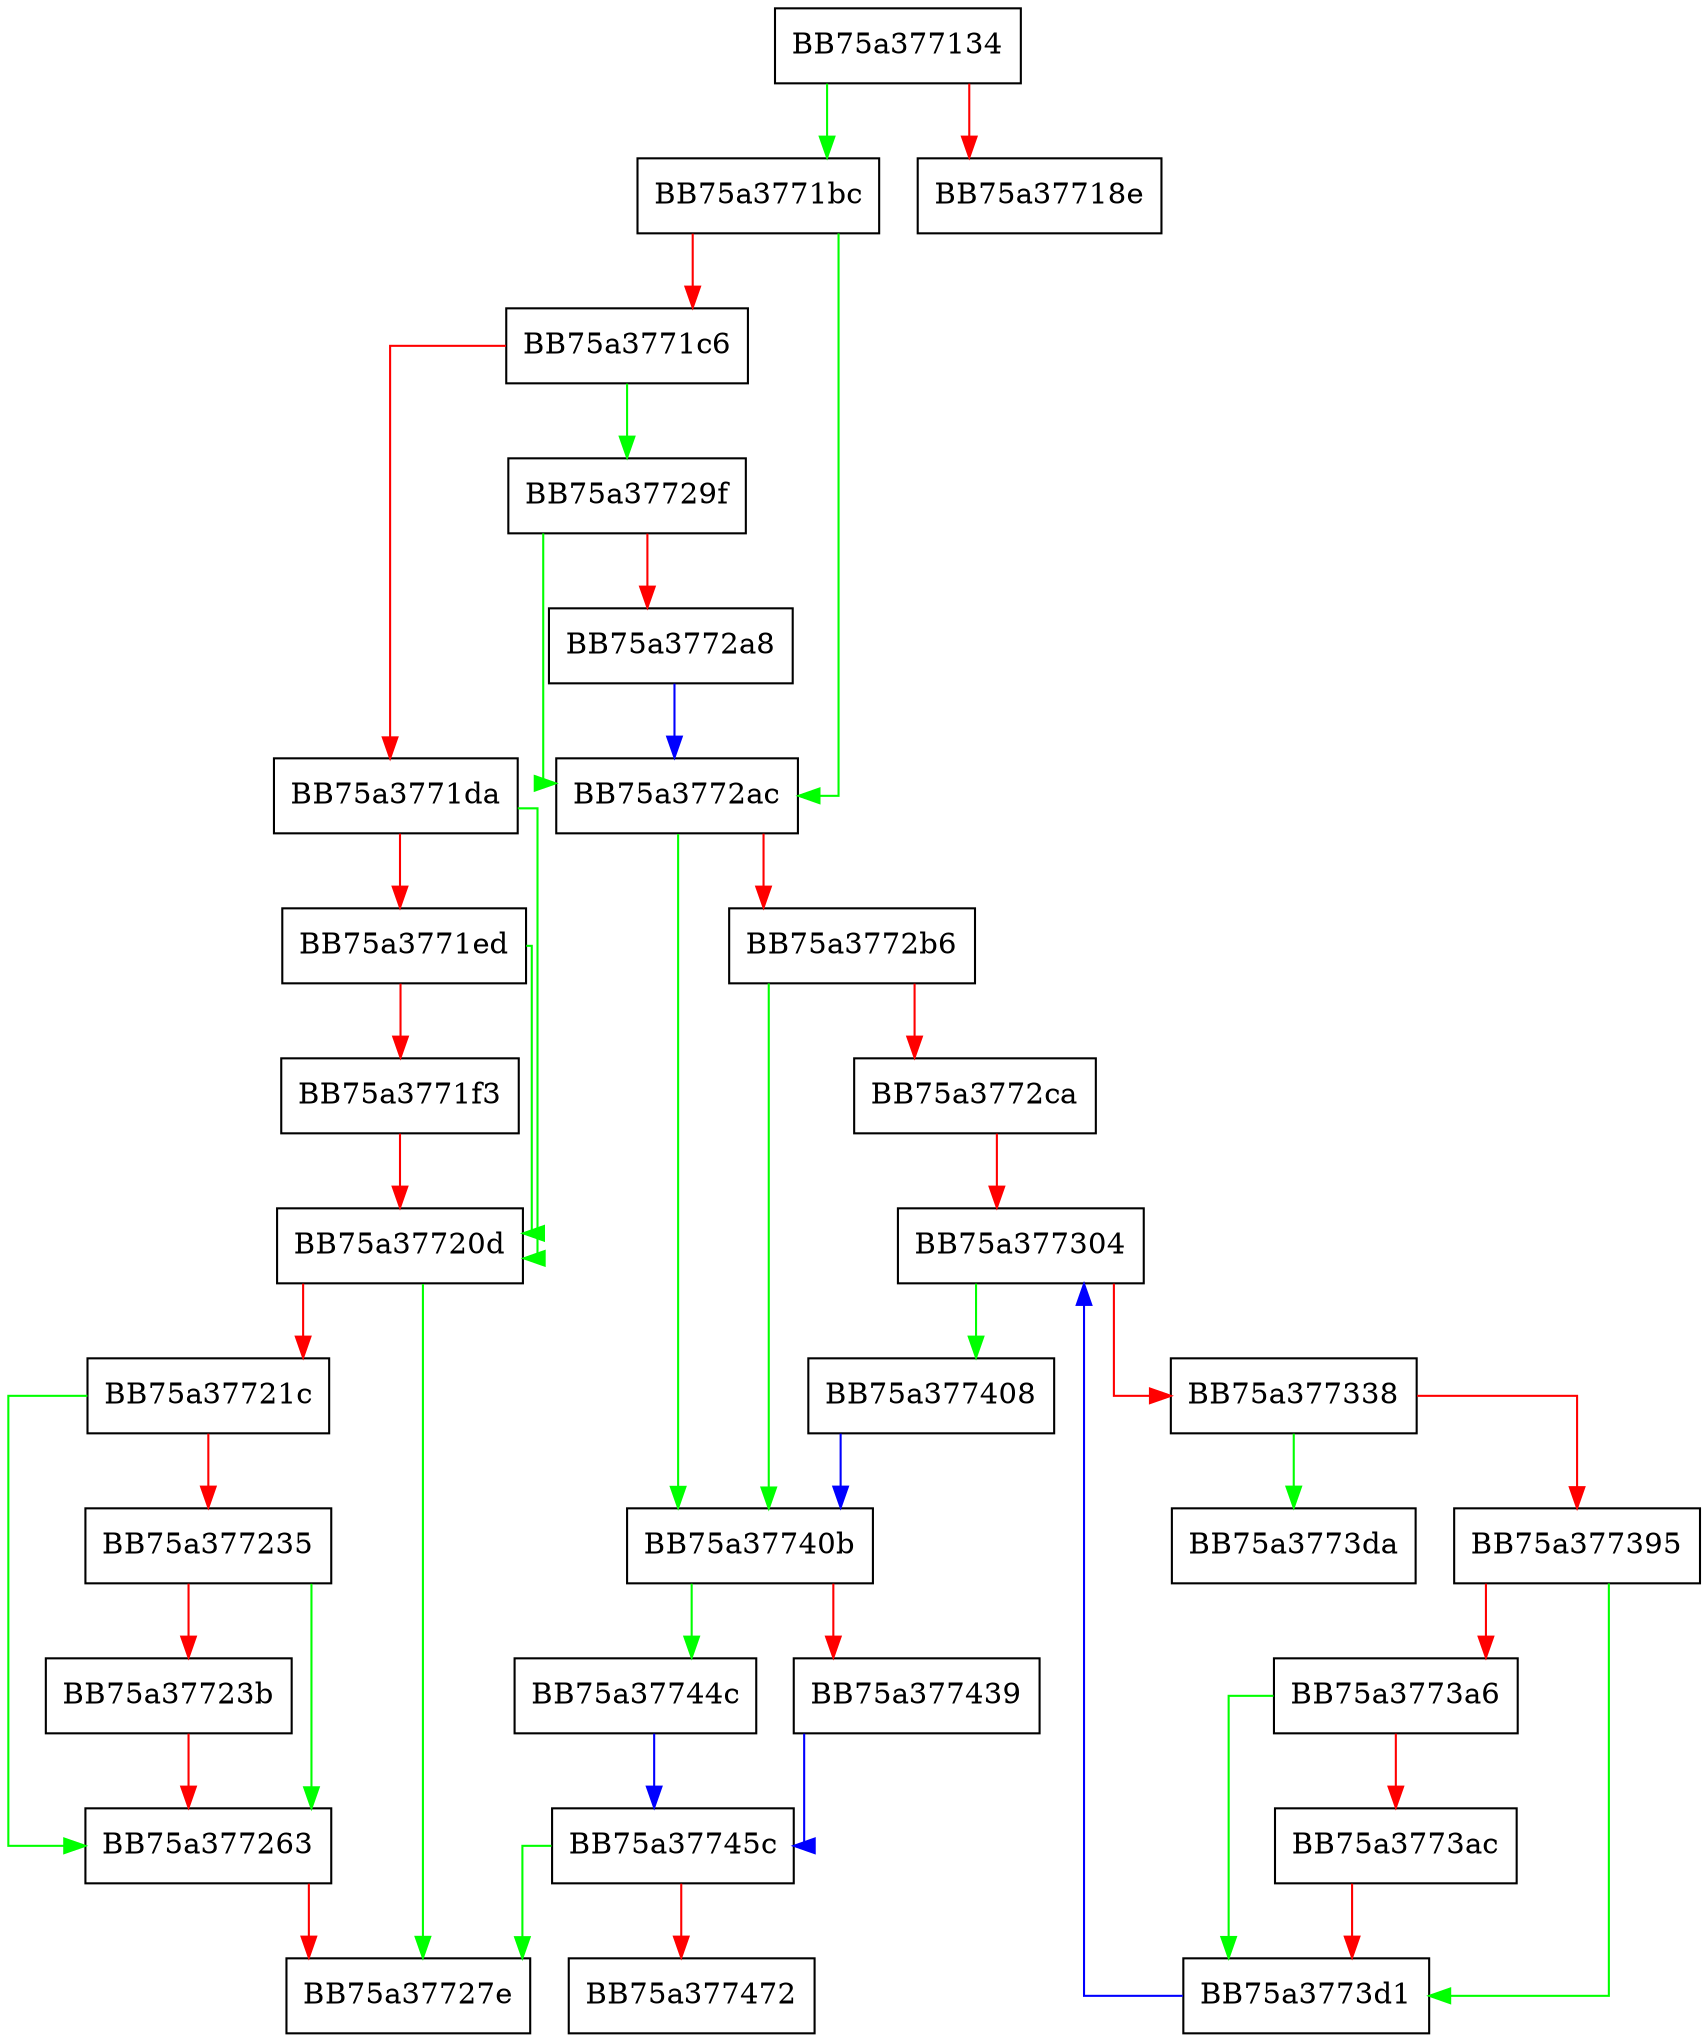 digraph Register {
  node [shape="box"];
  graph [splines=ortho];
  BB75a377134 -> BB75a3771bc [color="green"];
  BB75a377134 -> BB75a37718e [color="red"];
  BB75a3771bc -> BB75a3772ac [color="green"];
  BB75a3771bc -> BB75a3771c6 [color="red"];
  BB75a3771c6 -> BB75a37729f [color="green"];
  BB75a3771c6 -> BB75a3771da [color="red"];
  BB75a3771da -> BB75a37720d [color="green"];
  BB75a3771da -> BB75a3771ed [color="red"];
  BB75a3771ed -> BB75a37720d [color="green"];
  BB75a3771ed -> BB75a3771f3 [color="red"];
  BB75a3771f3 -> BB75a37720d [color="red"];
  BB75a37720d -> BB75a37727e [color="green"];
  BB75a37720d -> BB75a37721c [color="red"];
  BB75a37721c -> BB75a377263 [color="green"];
  BB75a37721c -> BB75a377235 [color="red"];
  BB75a377235 -> BB75a377263 [color="green"];
  BB75a377235 -> BB75a37723b [color="red"];
  BB75a37723b -> BB75a377263 [color="red"];
  BB75a377263 -> BB75a37727e [color="red"];
  BB75a37729f -> BB75a3772ac [color="green"];
  BB75a37729f -> BB75a3772a8 [color="red"];
  BB75a3772a8 -> BB75a3772ac [color="blue"];
  BB75a3772ac -> BB75a37740b [color="green"];
  BB75a3772ac -> BB75a3772b6 [color="red"];
  BB75a3772b6 -> BB75a37740b [color="green"];
  BB75a3772b6 -> BB75a3772ca [color="red"];
  BB75a3772ca -> BB75a377304 [color="red"];
  BB75a377304 -> BB75a377408 [color="green"];
  BB75a377304 -> BB75a377338 [color="red"];
  BB75a377338 -> BB75a3773da [color="green"];
  BB75a377338 -> BB75a377395 [color="red"];
  BB75a377395 -> BB75a3773d1 [color="green"];
  BB75a377395 -> BB75a3773a6 [color="red"];
  BB75a3773a6 -> BB75a3773d1 [color="green"];
  BB75a3773a6 -> BB75a3773ac [color="red"];
  BB75a3773ac -> BB75a3773d1 [color="red"];
  BB75a3773d1 -> BB75a377304 [color="blue"];
  BB75a377408 -> BB75a37740b [color="blue"];
  BB75a37740b -> BB75a37744c [color="green"];
  BB75a37740b -> BB75a377439 [color="red"];
  BB75a377439 -> BB75a37745c [color="blue"];
  BB75a37744c -> BB75a37745c [color="blue"];
  BB75a37745c -> BB75a37727e [color="green"];
  BB75a37745c -> BB75a377472 [color="red"];
}